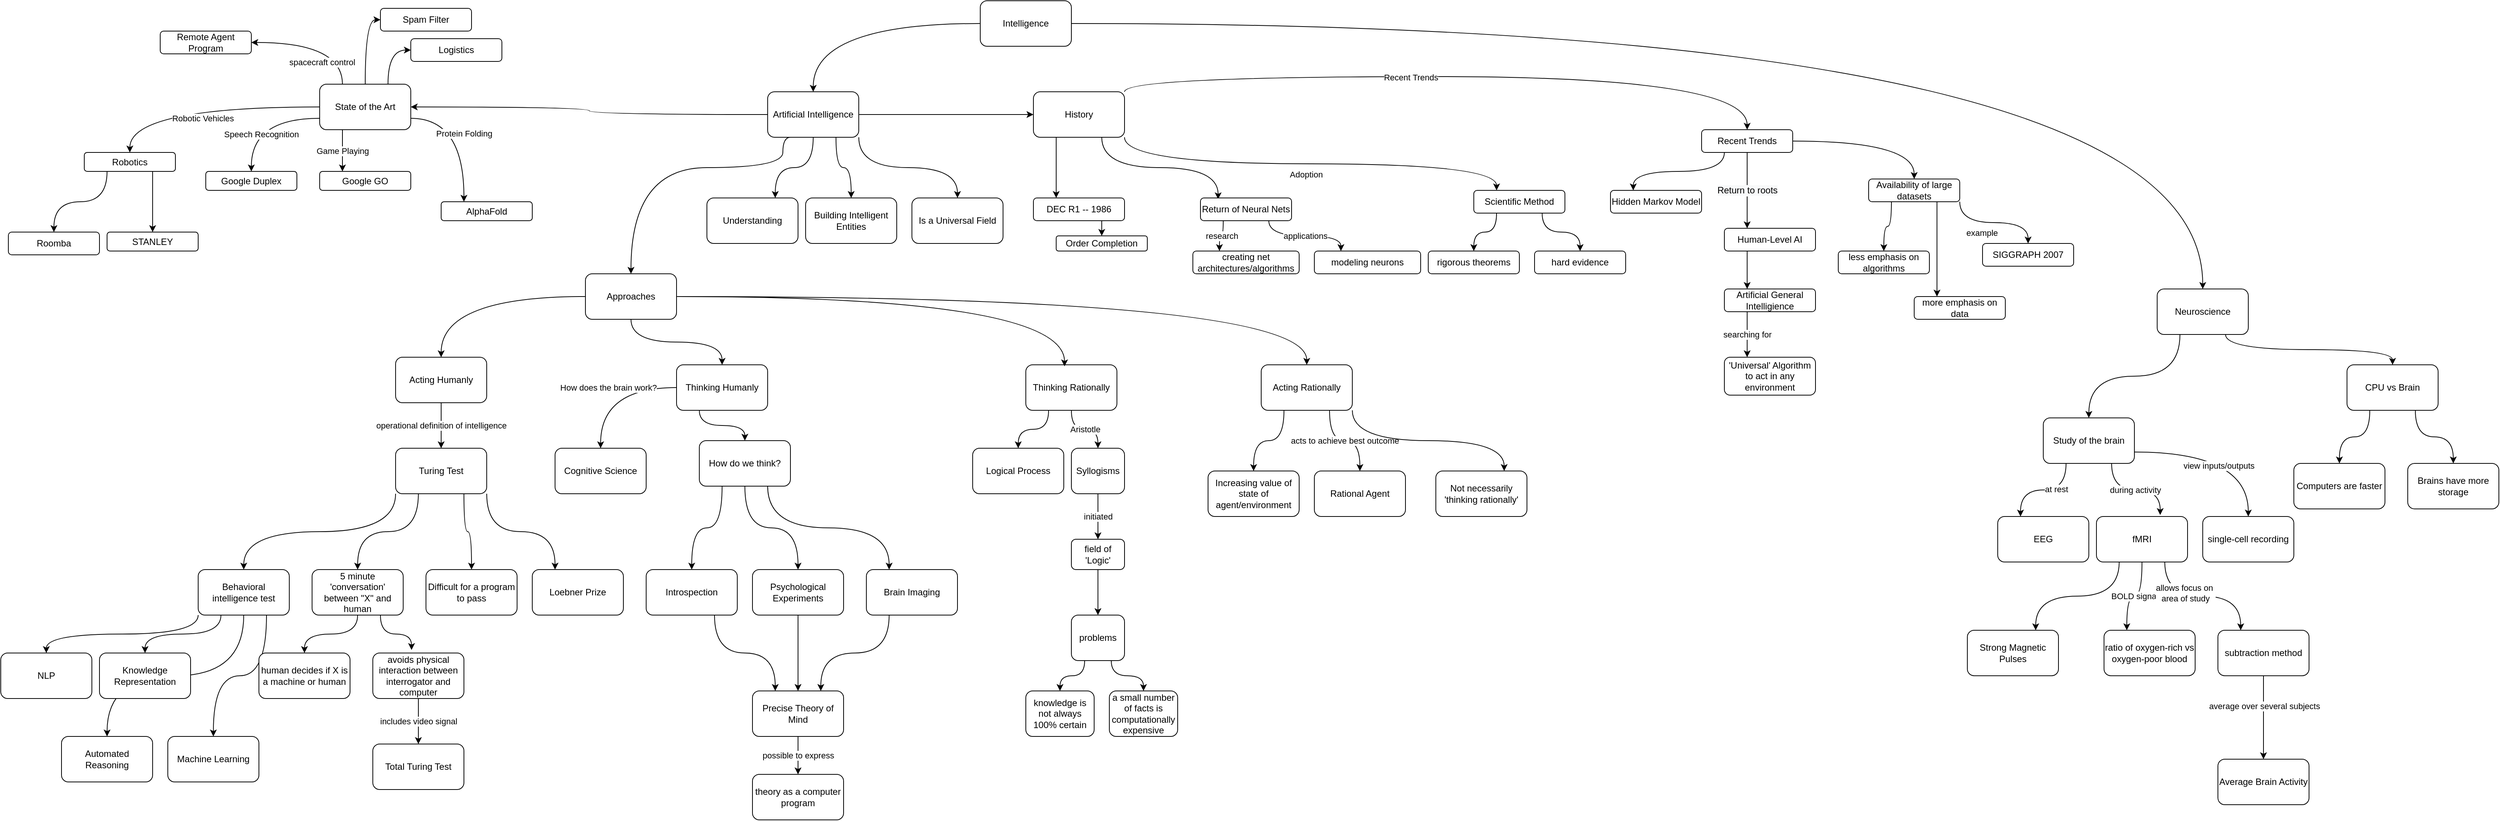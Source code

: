 <mxfile version="14.2.7" type="github"><diagram id="tKuWj6LFUMwr7dEklEo5" name="Page-1"><mxGraphModel dx="1422" dy="762" grid="1" gridSize="10" guides="1" tooltips="1" connect="1" arrows="1" fold="1" page="1" pageScale="1" pageWidth="3400" pageHeight="1400" math="0" shadow="0"><root><mxCell id="0"/><mxCell id="1" parent="0"/><mxCell id="IfxhD3wFMC27ophKaNrH-109" style="edgeStyle=orthogonalEdgeStyle;curved=1;rounded=0;orthogonalLoop=1;jettySize=auto;html=1;entryX=0.5;entryY=0;entryDx=0;entryDy=0;" parent="1" source="IfxhD3wFMC27ophKaNrH-1" target="IfxhD3wFMC27ophKaNrH-3" edge="1"><mxGeometry relative="1" as="geometry"/></mxCell><mxCell id="IfxhD3wFMC27ophKaNrH-1" value="Intelligence" style="rounded=1;whiteSpace=wrap;html=1;" parent="1" vertex="1"><mxGeometry x="1300" y="20" width="120" height="60" as="geometry"/></mxCell><mxCell id="IfxhD3wFMC27ophKaNrH-104" style="edgeStyle=orthogonalEdgeStyle;curved=1;rounded=0;orthogonalLoop=1;jettySize=auto;html=1;entryX=0.5;entryY=0;entryDx=0;entryDy=0;exitX=0.25;exitY=1;exitDx=0;exitDy=0;" parent="1" source="IfxhD3wFMC27ophKaNrH-3" target="IfxhD3wFMC27ophKaNrH-18" edge="1"><mxGeometry relative="1" as="geometry"><Array as="points"><mxPoint x="1040" y="240"/><mxPoint x="840" y="240"/></Array></mxGeometry></mxCell><mxCell id="IfxhD3wFMC27ophKaNrH-105" style="edgeStyle=orthogonalEdgeStyle;curved=1;rounded=0;orthogonalLoop=1;jettySize=auto;html=1;exitX=0.5;exitY=1;exitDx=0;exitDy=0;entryX=0.75;entryY=0;entryDx=0;entryDy=0;" parent="1" source="IfxhD3wFMC27ophKaNrH-3" target="IfxhD3wFMC27ophKaNrH-4" edge="1"><mxGeometry relative="1" as="geometry"><mxPoint x="960" y="280" as="targetPoint"/></mxGeometry></mxCell><mxCell id="IfxhD3wFMC27ophKaNrH-106" style="edgeStyle=orthogonalEdgeStyle;curved=1;rounded=0;orthogonalLoop=1;jettySize=auto;html=1;exitX=0.75;exitY=1;exitDx=0;exitDy=0;" parent="1" source="IfxhD3wFMC27ophKaNrH-3" target="IfxhD3wFMC27ophKaNrH-5" edge="1"><mxGeometry relative="1" as="geometry"/></mxCell><mxCell id="IfxhD3wFMC27ophKaNrH-107" style="edgeStyle=orthogonalEdgeStyle;curved=1;rounded=0;orthogonalLoop=1;jettySize=auto;html=1;exitX=1;exitY=1;exitDx=0;exitDy=0;entryX=0.5;entryY=0;entryDx=0;entryDy=0;" parent="1" source="IfxhD3wFMC27ophKaNrH-3" target="IfxhD3wFMC27ophKaNrH-6" edge="1"><mxGeometry relative="1" as="geometry"/></mxCell><mxCell id="IfxhD3wFMC27ophKaNrH-111" style="edgeStyle=orthogonalEdgeStyle;curved=1;rounded=0;orthogonalLoop=1;jettySize=auto;html=1;exitX=1;exitY=0.5;exitDx=0;exitDy=0;" parent="1" source="IfxhD3wFMC27ophKaNrH-3" target="IfxhD3wFMC27ophKaNrH-110" edge="1"><mxGeometry relative="1" as="geometry"/></mxCell><mxCell id="IfxhD3wFMC27ophKaNrH-162" style="edgeStyle=orthogonalEdgeStyle;curved=1;rounded=0;orthogonalLoop=1;jettySize=auto;html=1;exitX=0;exitY=0.5;exitDx=0;exitDy=0;entryX=1;entryY=0.5;entryDx=0;entryDy=0;" parent="1" source="IfxhD3wFMC27ophKaNrH-3" target="IfxhD3wFMC27ophKaNrH-153" edge="1"><mxGeometry relative="1" as="geometry"/></mxCell><mxCell id="IfxhD3wFMC27ophKaNrH-3" value="Artificial Intelligence" style="rounded=1;whiteSpace=wrap;html=1;" parent="1" vertex="1"><mxGeometry x="1020" y="140" width="120" height="60" as="geometry"/></mxCell><mxCell id="IfxhD3wFMC27ophKaNrH-108" style="edgeStyle=orthogonalEdgeStyle;curved=1;rounded=0;orthogonalLoop=1;jettySize=auto;html=1;exitX=1;exitY=0.5;exitDx=0;exitDy=0;entryX=0.5;entryY=0;entryDx=0;entryDy=0;" parent="1" source="IfxhD3wFMC27ophKaNrH-1" target="IfxhD3wFMC27ophKaNrH-77" edge="1"><mxGeometry relative="1" as="geometry"/></mxCell><mxCell id="IfxhD3wFMC27ophKaNrH-4" value="Understanding" style="rounded=1;whiteSpace=wrap;html=1;" parent="1" vertex="1"><mxGeometry x="940" y="280" width="120" height="60" as="geometry"/></mxCell><mxCell id="IfxhD3wFMC27ophKaNrH-5" value="Building Intelligent Entities" style="rounded=1;whiteSpace=wrap;html=1;" parent="1" vertex="1"><mxGeometry x="1070" y="280" width="120" height="60" as="geometry"/></mxCell><mxCell id="IfxhD3wFMC27ophKaNrH-6" value="Is a Universal Field" style="rounded=1;whiteSpace=wrap;html=1;" parent="1" vertex="1"><mxGeometry x="1210" y="280" width="120" height="60" as="geometry"/></mxCell><mxCell id="IfxhD3wFMC27ophKaNrH-27" style="edgeStyle=orthogonalEdgeStyle;rounded=0;orthogonalLoop=1;jettySize=auto;html=1;entryX=0.5;entryY=0;entryDx=0;entryDy=0;curved=1;exitX=0;exitY=1;exitDx=0;exitDy=0;" parent="1" source="IfxhD3wFMC27ophKaNrH-7" target="IfxhD3wFMC27ophKaNrH-26" edge="1"><mxGeometry relative="1" as="geometry"/></mxCell><mxCell id="IfxhD3wFMC27ophKaNrH-29" style="edgeStyle=orthogonalEdgeStyle;curved=1;rounded=0;orthogonalLoop=1;jettySize=auto;html=1;exitX=0.25;exitY=1;exitDx=0;exitDy=0;entryX=0.5;entryY=0;entryDx=0;entryDy=0;" parent="1" source="IfxhD3wFMC27ophKaNrH-7" target="IfxhD3wFMC27ophKaNrH-28" edge="1"><mxGeometry relative="1" as="geometry"/></mxCell><mxCell id="IfxhD3wFMC27ophKaNrH-33" style="edgeStyle=orthogonalEdgeStyle;curved=1;rounded=0;orthogonalLoop=1;jettySize=auto;html=1;exitX=0.75;exitY=1;exitDx=0;exitDy=0;" parent="1" source="IfxhD3wFMC27ophKaNrH-7" target="IfxhD3wFMC27ophKaNrH-32" edge="1"><mxGeometry relative="1" as="geometry"/></mxCell><mxCell id="IfxhD3wFMC27ophKaNrH-35" style="edgeStyle=orthogonalEdgeStyle;curved=1;rounded=0;orthogonalLoop=1;jettySize=auto;html=1;exitX=1;exitY=1;exitDx=0;exitDy=0;entryX=0.25;entryY=0;entryDx=0;entryDy=0;" parent="1" source="IfxhD3wFMC27ophKaNrH-7" target="IfxhD3wFMC27ophKaNrH-34" edge="1"><mxGeometry relative="1" as="geometry"/></mxCell><mxCell id="IfxhD3wFMC27ophKaNrH-7" value="Turing Test" style="rounded=1;whiteSpace=wrap;html=1;" parent="1" vertex="1"><mxGeometry x="530" y="610" width="120" height="60" as="geometry"/></mxCell><mxCell id="IfxhD3wFMC27ophKaNrH-9" value="operational definition of intelligence" style="edgeStyle=orthogonalEdgeStyle;rounded=0;orthogonalLoop=1;jettySize=auto;html=1;entryX=0.5;entryY=0;entryDx=0;entryDy=0;curved=1;" parent="1" source="IfxhD3wFMC27ophKaNrH-8" target="IfxhD3wFMC27ophKaNrH-7" edge="1"><mxGeometry relative="1" as="geometry"/></mxCell><mxCell id="IfxhD3wFMC27ophKaNrH-8" value="Acting Humanly" style="rounded=1;whiteSpace=wrap;html=1;" parent="1" vertex="1"><mxGeometry x="530" y="490" width="120" height="60" as="geometry"/></mxCell><mxCell id="IfxhD3wFMC27ophKaNrH-12" value="How does the brain work?" style="edgeStyle=orthogonalEdgeStyle;rounded=0;orthogonalLoop=1;jettySize=auto;html=1;curved=1;" parent="1" source="IfxhD3wFMC27ophKaNrH-10" target="IfxhD3wFMC27ophKaNrH-11" edge="1"><mxGeometry relative="1" as="geometry"/></mxCell><mxCell id="IfxhD3wFMC27ophKaNrH-51" style="edgeStyle=orthogonalEdgeStyle;curved=1;rounded=0;orthogonalLoop=1;jettySize=auto;html=1;exitX=0.25;exitY=1;exitDx=0;exitDy=0;" parent="1" source="IfxhD3wFMC27ophKaNrH-10" target="IfxhD3wFMC27ophKaNrH-52" edge="1"><mxGeometry relative="1" as="geometry"/></mxCell><mxCell id="IfxhD3wFMC27ophKaNrH-10" value="Thinking Humanly" style="rounded=1;whiteSpace=wrap;html=1;" parent="1" vertex="1"><mxGeometry x="900" y="500" width="120" height="60" as="geometry"/></mxCell><mxCell id="IfxhD3wFMC27ophKaNrH-11" value="Cognitive Science" style="rounded=1;whiteSpace=wrap;html=1;" parent="1" vertex="1"><mxGeometry x="740" y="610" width="120" height="60" as="geometry"/></mxCell><mxCell id="IfxhD3wFMC27ophKaNrH-17" style="edgeStyle=orthogonalEdgeStyle;rounded=0;orthogonalLoop=1;jettySize=auto;html=1;exitX=0.25;exitY=1;exitDx=0;exitDy=0;entryX=0.5;entryY=0;entryDx=0;entryDy=0;curved=1;" parent="1" source="IfxhD3wFMC27ophKaNrH-15" target="IfxhD3wFMC27ophKaNrH-16" edge="1"><mxGeometry relative="1" as="geometry"/></mxCell><mxCell id="IfxhD3wFMC27ophKaNrH-63" value="Aristotle" style="edgeStyle=orthogonalEdgeStyle;curved=1;rounded=0;orthogonalLoop=1;jettySize=auto;html=1;exitX=0.5;exitY=1;exitDx=0;exitDy=0;entryX=0.5;entryY=0;entryDx=0;entryDy=0;" parent="1" source="IfxhD3wFMC27ophKaNrH-15" target="IfxhD3wFMC27ophKaNrH-62" edge="1"><mxGeometry relative="1" as="geometry"/></mxCell><mxCell id="IfxhD3wFMC27ophKaNrH-15" value="Thinking Rationally" style="rounded=1;whiteSpace=wrap;html=1;" parent="1" vertex="1"><mxGeometry x="1360" y="500" width="120" height="60" as="geometry"/></mxCell><mxCell id="IfxhD3wFMC27ophKaNrH-16" value="Logical Process" style="rounded=1;whiteSpace=wrap;html=1;" parent="1" vertex="1"><mxGeometry x="1290" y="610" width="120" height="60" as="geometry"/></mxCell><mxCell id="IfxhD3wFMC27ophKaNrH-20" style="edgeStyle=orthogonalEdgeStyle;rounded=0;orthogonalLoop=1;jettySize=auto;html=1;entryX=0.5;entryY=0;entryDx=0;entryDy=0;curved=1;" parent="1" source="IfxhD3wFMC27ophKaNrH-18" target="IfxhD3wFMC27ophKaNrH-8" edge="1"><mxGeometry relative="1" as="geometry"/></mxCell><mxCell id="IfxhD3wFMC27ophKaNrH-21" style="edgeStyle=orthogonalEdgeStyle;rounded=0;orthogonalLoop=1;jettySize=auto;html=1;entryX=0.5;entryY=0;entryDx=0;entryDy=0;curved=1;" parent="1" source="IfxhD3wFMC27ophKaNrH-18" target="IfxhD3wFMC27ophKaNrH-10" edge="1"><mxGeometry relative="1" as="geometry"/></mxCell><mxCell id="IfxhD3wFMC27ophKaNrH-22" style="edgeStyle=orthogonalEdgeStyle;rounded=0;orthogonalLoop=1;jettySize=auto;html=1;entryX=0.425;entryY=0.033;entryDx=0;entryDy=0;entryPerimeter=0;curved=1;" parent="1" source="IfxhD3wFMC27ophKaNrH-18" target="IfxhD3wFMC27ophKaNrH-15" edge="1"><mxGeometry relative="1" as="geometry"/></mxCell><mxCell id="IfxhD3wFMC27ophKaNrH-23" style="edgeStyle=orthogonalEdgeStyle;rounded=0;orthogonalLoop=1;jettySize=auto;html=1;entryX=0.5;entryY=0;entryDx=0;entryDy=0;curved=1;" parent="1" source="IfxhD3wFMC27ophKaNrH-18" target="IfxhD3wFMC27ophKaNrH-19" edge="1"><mxGeometry relative="1" as="geometry"/></mxCell><mxCell id="IfxhD3wFMC27ophKaNrH-18" value="Approaches" style="rounded=1;whiteSpace=wrap;html=1;" parent="1" vertex="1"><mxGeometry x="780" y="380" width="120" height="60" as="geometry"/></mxCell><mxCell id="IfxhD3wFMC27ophKaNrH-25" style="edgeStyle=orthogonalEdgeStyle;rounded=0;orthogonalLoop=1;jettySize=auto;html=1;curved=1;exitX=0.25;exitY=1;exitDx=0;exitDy=0;" parent="1" source="IfxhD3wFMC27ophKaNrH-19" target="IfxhD3wFMC27ophKaNrH-24" edge="1"><mxGeometry relative="1" as="geometry"/></mxCell><mxCell id="IfxhD3wFMC27ophKaNrH-74" value="acts to achieve best outcome" style="edgeStyle=orthogonalEdgeStyle;curved=1;rounded=0;orthogonalLoop=1;jettySize=auto;html=1;exitX=0.75;exitY=1;exitDx=0;exitDy=0;entryX=0.5;entryY=0;entryDx=0;entryDy=0;" parent="1" source="IfxhD3wFMC27ophKaNrH-19" target="IfxhD3wFMC27ophKaNrH-73" edge="1"><mxGeometry relative="1" as="geometry"/></mxCell><mxCell id="IfxhD3wFMC27ophKaNrH-76" style="edgeStyle=orthogonalEdgeStyle;curved=1;rounded=0;orthogonalLoop=1;jettySize=auto;html=1;exitX=1;exitY=1;exitDx=0;exitDy=0;entryX=0.75;entryY=0;entryDx=0;entryDy=0;" parent="1" source="IfxhD3wFMC27ophKaNrH-19" target="IfxhD3wFMC27ophKaNrH-75" edge="1"><mxGeometry relative="1" as="geometry"/></mxCell><mxCell id="IfxhD3wFMC27ophKaNrH-19" value="Acting Rationally" style="rounded=1;whiteSpace=wrap;html=1;" parent="1" vertex="1"><mxGeometry x="1670" y="500" width="120" height="60" as="geometry"/></mxCell><mxCell id="IfxhD3wFMC27ophKaNrH-24" value="Increasing value of state of agent/environment" style="rounded=1;whiteSpace=wrap;html=1;" parent="1" vertex="1"><mxGeometry x="1600" y="640" width="120" height="60" as="geometry"/></mxCell><mxCell id="IfxhD3wFMC27ophKaNrH-44" style="edgeStyle=orthogonalEdgeStyle;curved=1;rounded=0;orthogonalLoop=1;jettySize=auto;html=1;exitX=0;exitY=1;exitDx=0;exitDy=0;entryX=0.5;entryY=0;entryDx=0;entryDy=0;" parent="1" source="IfxhD3wFMC27ophKaNrH-26" target="IfxhD3wFMC27ophKaNrH-40" edge="1"><mxGeometry relative="1" as="geometry"/></mxCell><mxCell id="IfxhD3wFMC27ophKaNrH-45" style="edgeStyle=orthogonalEdgeStyle;curved=1;rounded=0;orthogonalLoop=1;jettySize=auto;html=1;exitX=0.25;exitY=1;exitDx=0;exitDy=0;entryX=0.5;entryY=0;entryDx=0;entryDy=0;" parent="1" source="IfxhD3wFMC27ophKaNrH-26" target="IfxhD3wFMC27ophKaNrH-41" edge="1"><mxGeometry relative="1" as="geometry"/></mxCell><mxCell id="IfxhD3wFMC27ophKaNrH-46" style="edgeStyle=orthogonalEdgeStyle;curved=1;rounded=0;orthogonalLoop=1;jettySize=auto;html=1;exitX=0.5;exitY=1;exitDx=0;exitDy=0;" parent="1" source="IfxhD3wFMC27ophKaNrH-26" target="IfxhD3wFMC27ophKaNrH-42" edge="1"><mxGeometry relative="1" as="geometry"/></mxCell><mxCell id="IfxhD3wFMC27ophKaNrH-47" style="edgeStyle=orthogonalEdgeStyle;curved=1;rounded=0;orthogonalLoop=1;jettySize=auto;html=1;exitX=0.75;exitY=1;exitDx=0;exitDy=0;entryX=0.5;entryY=0;entryDx=0;entryDy=0;" parent="1" source="IfxhD3wFMC27ophKaNrH-26" target="IfxhD3wFMC27ophKaNrH-43" edge="1"><mxGeometry relative="1" as="geometry"/></mxCell><mxCell id="IfxhD3wFMC27ophKaNrH-26" value="Behavioral intelligence test" style="rounded=1;whiteSpace=wrap;html=1;" parent="1" vertex="1"><mxGeometry x="270" y="770" width="120" height="60" as="geometry"/></mxCell><mxCell id="IfxhD3wFMC27ophKaNrH-31" style="edgeStyle=orthogonalEdgeStyle;curved=1;rounded=0;orthogonalLoop=1;jettySize=auto;html=1;entryX=0.5;entryY=0;entryDx=0;entryDy=0;" parent="1" source="IfxhD3wFMC27ophKaNrH-28" target="IfxhD3wFMC27ophKaNrH-30" edge="1"><mxGeometry relative="1" as="geometry"/></mxCell><mxCell id="IfxhD3wFMC27ophKaNrH-37" style="edgeStyle=orthogonalEdgeStyle;curved=1;rounded=0;orthogonalLoop=1;jettySize=auto;html=1;exitX=0.75;exitY=1;exitDx=0;exitDy=0;entryX=0.425;entryY=-0.067;entryDx=0;entryDy=0;entryPerimeter=0;" parent="1" source="IfxhD3wFMC27ophKaNrH-28" target="IfxhD3wFMC27ophKaNrH-36" edge="1"><mxGeometry relative="1" as="geometry"/></mxCell><mxCell id="IfxhD3wFMC27ophKaNrH-28" value="5 minute 'conversation' between &quot;X&quot; and human" style="rounded=1;whiteSpace=wrap;html=1;" parent="1" vertex="1"><mxGeometry x="420" y="770" width="120" height="60" as="geometry"/></mxCell><mxCell id="IfxhD3wFMC27ophKaNrH-30" value="human decides if X is a machine or human" style="rounded=1;whiteSpace=wrap;html=1;" parent="1" vertex="1"><mxGeometry x="350" y="880" width="120" height="60" as="geometry"/></mxCell><mxCell id="IfxhD3wFMC27ophKaNrH-32" value="Difficult for a program to pass" style="rounded=1;whiteSpace=wrap;html=1;" parent="1" vertex="1"><mxGeometry x="570" y="770" width="120" height="60" as="geometry"/></mxCell><mxCell id="IfxhD3wFMC27ophKaNrH-34" value="Loebner Prize" style="rounded=1;whiteSpace=wrap;html=1;" parent="1" vertex="1"><mxGeometry x="710" y="770" width="120" height="60" as="geometry"/></mxCell><mxCell id="IfxhD3wFMC27ophKaNrH-39" value="includes video signal" style="edgeStyle=orthogonalEdgeStyle;curved=1;rounded=0;orthogonalLoop=1;jettySize=auto;html=1;" parent="1" source="IfxhD3wFMC27ophKaNrH-36" target="IfxhD3wFMC27ophKaNrH-38" edge="1"><mxGeometry relative="1" as="geometry"/></mxCell><mxCell id="IfxhD3wFMC27ophKaNrH-36" value="avoids physical interaction between interrogator and computer" style="rounded=1;whiteSpace=wrap;html=1;" parent="1" vertex="1"><mxGeometry x="500" y="880" width="120" height="60" as="geometry"/></mxCell><mxCell id="IfxhD3wFMC27ophKaNrH-38" value="Total Turing Test" style="rounded=1;whiteSpace=wrap;html=1;" parent="1" vertex="1"><mxGeometry x="500" y="1000" width="120" height="60" as="geometry"/></mxCell><mxCell id="IfxhD3wFMC27ophKaNrH-40" value="NLP" style="rounded=1;whiteSpace=wrap;html=1;" parent="1" vertex="1"><mxGeometry x="10" y="880" width="120" height="60" as="geometry"/></mxCell><mxCell id="IfxhD3wFMC27ophKaNrH-41" value="Knowledge Representation" style="rounded=1;whiteSpace=wrap;html=1;" parent="1" vertex="1"><mxGeometry x="140" y="880" width="120" height="60" as="geometry"/></mxCell><mxCell id="IfxhD3wFMC27ophKaNrH-42" value="Automated Reasoning" style="rounded=1;whiteSpace=wrap;html=1;" parent="1" vertex="1"><mxGeometry x="90" y="990" width="120" height="60" as="geometry"/></mxCell><mxCell id="IfxhD3wFMC27ophKaNrH-43" value="Machine Learning" style="rounded=1;whiteSpace=wrap;html=1;" parent="1" vertex="1"><mxGeometry x="230" y="990" width="120" height="60" as="geometry"/></mxCell><mxCell id="IfxhD3wFMC27ophKaNrH-57" style="edgeStyle=orthogonalEdgeStyle;curved=1;rounded=0;orthogonalLoop=1;jettySize=auto;html=1;exitX=0.75;exitY=1;exitDx=0;exitDy=0;entryX=0.25;entryY=0;entryDx=0;entryDy=0;" parent="1" source="IfxhD3wFMC27ophKaNrH-48" target="IfxhD3wFMC27ophKaNrH-56" edge="1"><mxGeometry relative="1" as="geometry"/></mxCell><mxCell id="IfxhD3wFMC27ophKaNrH-48" value="Introspection" style="rounded=1;whiteSpace=wrap;html=1;" parent="1" vertex="1"><mxGeometry x="860" y="770" width="120" height="60" as="geometry"/></mxCell><mxCell id="IfxhD3wFMC27ophKaNrH-58" style="edgeStyle=orthogonalEdgeStyle;curved=1;rounded=0;orthogonalLoop=1;jettySize=auto;html=1;entryX=0.5;entryY=0;entryDx=0;entryDy=0;" parent="1" source="IfxhD3wFMC27ophKaNrH-49" target="IfxhD3wFMC27ophKaNrH-56" edge="1"><mxGeometry relative="1" as="geometry"/></mxCell><mxCell id="IfxhD3wFMC27ophKaNrH-49" value="Psychological Experiments" style="rounded=1;whiteSpace=wrap;html=1;" parent="1" vertex="1"><mxGeometry x="1000" y="770" width="120" height="60" as="geometry"/></mxCell><mxCell id="IfxhD3wFMC27ophKaNrH-59" style="edgeStyle=orthogonalEdgeStyle;curved=1;rounded=0;orthogonalLoop=1;jettySize=auto;html=1;exitX=0.25;exitY=1;exitDx=0;exitDy=0;entryX=0.75;entryY=0;entryDx=0;entryDy=0;" parent="1" source="IfxhD3wFMC27ophKaNrH-50" target="IfxhD3wFMC27ophKaNrH-56" edge="1"><mxGeometry relative="1" as="geometry"/></mxCell><mxCell id="IfxhD3wFMC27ophKaNrH-50" value="Brain Imaging" style="rounded=1;whiteSpace=wrap;html=1;" parent="1" vertex="1"><mxGeometry x="1150" y="770" width="120" height="60" as="geometry"/></mxCell><mxCell id="IfxhD3wFMC27ophKaNrH-53" style="edgeStyle=orthogonalEdgeStyle;curved=1;rounded=0;orthogonalLoop=1;jettySize=auto;html=1;exitX=0.25;exitY=1;exitDx=0;exitDy=0;" parent="1" source="IfxhD3wFMC27ophKaNrH-52" target="IfxhD3wFMC27ophKaNrH-48" edge="1"><mxGeometry relative="1" as="geometry"/></mxCell><mxCell id="IfxhD3wFMC27ophKaNrH-54" style="edgeStyle=orthogonalEdgeStyle;curved=1;rounded=0;orthogonalLoop=1;jettySize=auto;html=1;" parent="1" source="IfxhD3wFMC27ophKaNrH-52" target="IfxhD3wFMC27ophKaNrH-49" edge="1"><mxGeometry relative="1" as="geometry"/></mxCell><mxCell id="IfxhD3wFMC27ophKaNrH-55" style="edgeStyle=orthogonalEdgeStyle;curved=1;rounded=0;orthogonalLoop=1;jettySize=auto;html=1;exitX=0.75;exitY=1;exitDx=0;exitDy=0;entryX=0.25;entryY=0;entryDx=0;entryDy=0;" parent="1" source="IfxhD3wFMC27ophKaNrH-52" target="IfxhD3wFMC27ophKaNrH-50" edge="1"><mxGeometry relative="1" as="geometry"/></mxCell><mxCell id="IfxhD3wFMC27ophKaNrH-52" value="How do we think?" style="rounded=1;whiteSpace=wrap;html=1;" parent="1" vertex="1"><mxGeometry x="930" y="600" width="120" height="60" as="geometry"/></mxCell><mxCell id="IfxhD3wFMC27ophKaNrH-61" value="possible to express" style="edgeStyle=orthogonalEdgeStyle;curved=1;rounded=0;orthogonalLoop=1;jettySize=auto;html=1;entryX=0.5;entryY=0;entryDx=0;entryDy=0;" parent="1" source="IfxhD3wFMC27ophKaNrH-56" target="IfxhD3wFMC27ophKaNrH-60" edge="1"><mxGeometry relative="1" as="geometry"/></mxCell><mxCell id="IfxhD3wFMC27ophKaNrH-56" value="Precise Theory of Mind" style="rounded=1;whiteSpace=wrap;html=1;" parent="1" vertex="1"><mxGeometry x="1000" y="930" width="120" height="60" as="geometry"/></mxCell><mxCell id="IfxhD3wFMC27ophKaNrH-60" value="theory as a computer program" style="rounded=1;whiteSpace=wrap;html=1;" parent="1" vertex="1"><mxGeometry x="1000" y="1040" width="120" height="60" as="geometry"/></mxCell><mxCell id="IfxhD3wFMC27ophKaNrH-65" value="initiated" style="edgeStyle=orthogonalEdgeStyle;curved=1;rounded=0;orthogonalLoop=1;jettySize=auto;html=1;exitX=0.5;exitY=1;exitDx=0;exitDy=0;entryX=0.5;entryY=0;entryDx=0;entryDy=0;" parent="1" source="IfxhD3wFMC27ophKaNrH-62" target="IfxhD3wFMC27ophKaNrH-64" edge="1"><mxGeometry relative="1" as="geometry"/></mxCell><mxCell id="IfxhD3wFMC27ophKaNrH-62" value="Syllogisms" style="rounded=1;whiteSpace=wrap;html=1;" parent="1" vertex="1"><mxGeometry x="1420" y="610" width="70" height="60" as="geometry"/></mxCell><mxCell id="IfxhD3wFMC27ophKaNrH-71" style="edgeStyle=orthogonalEdgeStyle;curved=1;rounded=0;orthogonalLoop=1;jettySize=auto;html=1;entryX=0.5;entryY=0;entryDx=0;entryDy=0;" parent="1" source="IfxhD3wFMC27ophKaNrH-64" target="IfxhD3wFMC27ophKaNrH-66" edge="1"><mxGeometry relative="1" as="geometry"/></mxCell><mxCell id="IfxhD3wFMC27ophKaNrH-64" value="field of 'Logic'" style="rounded=1;whiteSpace=wrap;html=1;" parent="1" vertex="1"><mxGeometry x="1420" y="730" width="70" height="40" as="geometry"/></mxCell><mxCell id="IfxhD3wFMC27ophKaNrH-69" style="edgeStyle=orthogonalEdgeStyle;curved=1;rounded=0;orthogonalLoop=1;jettySize=auto;html=1;exitX=0.25;exitY=1;exitDx=0;exitDy=0;entryX=0.5;entryY=0;entryDx=0;entryDy=0;" parent="1" source="IfxhD3wFMC27ophKaNrH-66" target="IfxhD3wFMC27ophKaNrH-67" edge="1"><mxGeometry relative="1" as="geometry"/></mxCell><mxCell id="IfxhD3wFMC27ophKaNrH-70" style="edgeStyle=orthogonalEdgeStyle;curved=1;rounded=0;orthogonalLoop=1;jettySize=auto;html=1;exitX=0.75;exitY=1;exitDx=0;exitDy=0;entryX=0.5;entryY=0;entryDx=0;entryDy=0;" parent="1" source="IfxhD3wFMC27ophKaNrH-66" target="IfxhD3wFMC27ophKaNrH-68" edge="1"><mxGeometry relative="1" as="geometry"/></mxCell><mxCell id="IfxhD3wFMC27ophKaNrH-66" value="problems" style="rounded=1;whiteSpace=wrap;html=1;" parent="1" vertex="1"><mxGeometry x="1420" y="830" width="70" height="60" as="geometry"/></mxCell><mxCell id="IfxhD3wFMC27ophKaNrH-67" value="knowledge is not always 100% certain" style="rounded=1;whiteSpace=wrap;html=1;" parent="1" vertex="1"><mxGeometry x="1360" y="930" width="90" height="60" as="geometry"/></mxCell><mxCell id="IfxhD3wFMC27ophKaNrH-68" value="a small number of facts is computationally expensive" style="rounded=1;whiteSpace=wrap;html=1;" parent="1" vertex="1"><mxGeometry x="1470" y="930" width="90" height="60" as="geometry"/></mxCell><mxCell id="IfxhD3wFMC27ophKaNrH-73" value="Rational Agent" style="rounded=1;whiteSpace=wrap;html=1;" parent="1" vertex="1"><mxGeometry x="1740" y="640" width="120" height="60" as="geometry"/></mxCell><mxCell id="IfxhD3wFMC27ophKaNrH-75" value="Not necessarily 'thinking rationally'" style="rounded=1;whiteSpace=wrap;html=1;" parent="1" vertex="1"><mxGeometry x="1900" y="640" width="120" height="60" as="geometry"/></mxCell><mxCell id="IfxhD3wFMC27ophKaNrH-79" style="edgeStyle=orthogonalEdgeStyle;curved=1;rounded=0;orthogonalLoop=1;jettySize=auto;html=1;exitX=0.25;exitY=1;exitDx=0;exitDy=0;" parent="1" source="IfxhD3wFMC27ophKaNrH-77" target="IfxhD3wFMC27ophKaNrH-78" edge="1"><mxGeometry relative="1" as="geometry"/></mxCell><mxCell id="IfxhD3wFMC27ophKaNrH-99" style="edgeStyle=orthogonalEdgeStyle;curved=1;rounded=0;orthogonalLoop=1;jettySize=auto;html=1;exitX=0.75;exitY=1;exitDx=0;exitDy=0;entryX=0.5;entryY=0;entryDx=0;entryDy=0;" parent="1" source="IfxhD3wFMC27ophKaNrH-77" target="IfxhD3wFMC27ophKaNrH-101" edge="1"><mxGeometry relative="1" as="geometry"/></mxCell><mxCell id="IfxhD3wFMC27ophKaNrH-77" value="Neuroscience" style="rounded=1;whiteSpace=wrap;html=1;" parent="1" vertex="1"><mxGeometry x="2850" y="400" width="120" height="60" as="geometry"/></mxCell><mxCell id="IfxhD3wFMC27ophKaNrH-82" style="edgeStyle=orthogonalEdgeStyle;curved=1;rounded=0;orthogonalLoop=1;jettySize=auto;html=1;exitX=0.25;exitY=1;exitDx=0;exitDy=0;entryX=0.25;entryY=0;entryDx=0;entryDy=0;" parent="1" source="IfxhD3wFMC27ophKaNrH-78" target="IfxhD3wFMC27ophKaNrH-80" edge="1"><mxGeometry relative="1" as="geometry"/></mxCell><mxCell id="IfxhD3wFMC27ophKaNrH-84" value="at rest" style="edgeLabel;html=1;align=center;verticalAlign=middle;resizable=0;points=[];" parent="IfxhD3wFMC27ophKaNrH-82" vertex="1" connectable="0"><mxGeometry x="-0.262" y="-1" relative="1" as="geometry"><mxPoint as="offset"/></mxGeometry></mxCell><mxCell id="IfxhD3wFMC27ophKaNrH-83" value="during activity" style="edgeStyle=orthogonalEdgeStyle;curved=1;rounded=0;orthogonalLoop=1;jettySize=auto;html=1;exitX=0.75;exitY=1;exitDx=0;exitDy=0;entryX=0.7;entryY=-0.033;entryDx=0;entryDy=0;entryPerimeter=0;" parent="1" source="IfxhD3wFMC27ophKaNrH-78" target="IfxhD3wFMC27ophKaNrH-81" edge="1"><mxGeometry relative="1" as="geometry"/></mxCell><mxCell id="IfxhD3wFMC27ophKaNrH-86" style="edgeStyle=orthogonalEdgeStyle;curved=1;rounded=0;orthogonalLoop=1;jettySize=auto;html=1;exitX=1;exitY=0.75;exitDx=0;exitDy=0;entryX=0.5;entryY=0;entryDx=0;entryDy=0;" parent="1" source="IfxhD3wFMC27ophKaNrH-78" target="IfxhD3wFMC27ophKaNrH-85" edge="1"><mxGeometry relative="1" as="geometry"/></mxCell><mxCell id="IfxhD3wFMC27ophKaNrH-87" value="view inputs/outputs" style="edgeLabel;html=1;align=center;verticalAlign=middle;resizable=0;points=[];" parent="IfxhD3wFMC27ophKaNrH-86" vertex="1" connectable="0"><mxGeometry x="-0.055" y="-18" relative="1" as="geometry"><mxPoint as="offset"/></mxGeometry></mxCell><mxCell id="IfxhD3wFMC27ophKaNrH-78" value="Study of the brain" style="rounded=1;whiteSpace=wrap;html=1;" parent="1" vertex="1"><mxGeometry x="2700" y="570" width="120" height="60" as="geometry"/></mxCell><mxCell id="IfxhD3wFMC27ophKaNrH-80" value="EEG" style="rounded=1;whiteSpace=wrap;html=1;" parent="1" vertex="1"><mxGeometry x="2640" y="700" width="120" height="60" as="geometry"/></mxCell><mxCell id="IfxhD3wFMC27ophKaNrH-90" style="edgeStyle=orthogonalEdgeStyle;curved=1;rounded=0;orthogonalLoop=1;jettySize=auto;html=1;exitX=0.25;exitY=1;exitDx=0;exitDy=0;entryX=0.75;entryY=0;entryDx=0;entryDy=0;" parent="1" source="IfxhD3wFMC27ophKaNrH-81" target="IfxhD3wFMC27ophKaNrH-88" edge="1"><mxGeometry relative="1" as="geometry"/></mxCell><mxCell id="IfxhD3wFMC27ophKaNrH-91" value="BOLD signal" style="edgeStyle=orthogonalEdgeStyle;curved=1;rounded=0;orthogonalLoop=1;jettySize=auto;html=1;exitX=0.5;exitY=1;exitDx=0;exitDy=0;entryX=0.25;entryY=0;entryDx=0;entryDy=0;" parent="1" source="IfxhD3wFMC27ophKaNrH-81" target="IfxhD3wFMC27ophKaNrH-89" edge="1"><mxGeometry relative="1" as="geometry"/></mxCell><mxCell id="IfxhD3wFMC27ophKaNrH-93" style="edgeStyle=orthogonalEdgeStyle;curved=1;rounded=0;orthogonalLoop=1;jettySize=auto;html=1;exitX=0.75;exitY=1;exitDx=0;exitDy=0;entryX=0.25;entryY=0;entryDx=0;entryDy=0;" parent="1" source="IfxhD3wFMC27ophKaNrH-81" target="IfxhD3wFMC27ophKaNrH-92" edge="1"><mxGeometry relative="1" as="geometry"/></mxCell><mxCell id="IfxhD3wFMC27ophKaNrH-94" value="allows focus on&amp;nbsp;&lt;br&gt;area of study" style="edgeLabel;html=1;align=center;verticalAlign=middle;resizable=0;points=[];" parent="IfxhD3wFMC27ophKaNrH-93" vertex="1" connectable="0"><mxGeometry x="-0.242" y="4" relative="1" as="geometry"><mxPoint as="offset"/></mxGeometry></mxCell><mxCell id="IfxhD3wFMC27ophKaNrH-81" value="fMRI" style="rounded=1;whiteSpace=wrap;html=1;" parent="1" vertex="1"><mxGeometry x="2770" y="700" width="120" height="60" as="geometry"/></mxCell><mxCell id="IfxhD3wFMC27ophKaNrH-85" value="single-cell recording" style="rounded=1;whiteSpace=wrap;html=1;" parent="1" vertex="1"><mxGeometry x="2910" y="700" width="120" height="60" as="geometry"/></mxCell><mxCell id="IfxhD3wFMC27ophKaNrH-88" value="Strong Magnetic Pulses" style="rounded=1;whiteSpace=wrap;html=1;" parent="1" vertex="1"><mxGeometry x="2600" y="850" width="120" height="60" as="geometry"/></mxCell><mxCell id="IfxhD3wFMC27ophKaNrH-89" value="ratio of oxygen-rich vs oxygen-poor blood" style="rounded=1;whiteSpace=wrap;html=1;" parent="1" vertex="1"><mxGeometry x="2780" y="850" width="120" height="60" as="geometry"/></mxCell><mxCell id="IfxhD3wFMC27ophKaNrH-96" style="edgeStyle=orthogonalEdgeStyle;curved=1;rounded=0;orthogonalLoop=1;jettySize=auto;html=1;exitX=0.5;exitY=1;exitDx=0;exitDy=0;entryX=0.5;entryY=0;entryDx=0;entryDy=0;" parent="1" source="IfxhD3wFMC27ophKaNrH-92" target="IfxhD3wFMC27ophKaNrH-95" edge="1"><mxGeometry relative="1" as="geometry"/></mxCell><mxCell id="IfxhD3wFMC27ophKaNrH-97" value="average over several subjects" style="edgeLabel;html=1;align=center;verticalAlign=middle;resizable=0;points=[];" parent="IfxhD3wFMC27ophKaNrH-96" vertex="1" connectable="0"><mxGeometry x="-0.273" y="1" relative="1" as="geometry"><mxPoint as="offset"/></mxGeometry></mxCell><mxCell id="IfxhD3wFMC27ophKaNrH-92" value="subtraction method" style="rounded=1;whiteSpace=wrap;html=1;" parent="1" vertex="1"><mxGeometry x="2930" y="850" width="120" height="60" as="geometry"/></mxCell><mxCell id="IfxhD3wFMC27ophKaNrH-95" value="Average Brain Activity" style="rounded=1;whiteSpace=wrap;html=1;" parent="1" vertex="1"><mxGeometry x="2930" y="1020" width="120" height="60" as="geometry"/></mxCell><mxCell id="IfxhD3wFMC27ophKaNrH-98" value="Computers are faster" style="rounded=1;whiteSpace=wrap;html=1;" parent="1" vertex="1"><mxGeometry x="3030" y="630" width="120" height="60" as="geometry"/></mxCell><mxCell id="IfxhD3wFMC27ophKaNrH-100" value="Brains have more storage" style="rounded=1;whiteSpace=wrap;html=1;" parent="1" vertex="1"><mxGeometry x="3180" y="630" width="120" height="60" as="geometry"/></mxCell><mxCell id="IfxhD3wFMC27ophKaNrH-102" style="edgeStyle=orthogonalEdgeStyle;curved=1;rounded=0;orthogonalLoop=1;jettySize=auto;html=1;exitX=0.25;exitY=1;exitDx=0;exitDy=0;entryX=0.5;entryY=0;entryDx=0;entryDy=0;" parent="1" source="IfxhD3wFMC27ophKaNrH-101" target="IfxhD3wFMC27ophKaNrH-98" edge="1"><mxGeometry relative="1" as="geometry"/></mxCell><mxCell id="IfxhD3wFMC27ophKaNrH-103" style="edgeStyle=orthogonalEdgeStyle;curved=1;rounded=0;orthogonalLoop=1;jettySize=auto;html=1;exitX=0.75;exitY=1;exitDx=0;exitDy=0;entryX=0.5;entryY=0;entryDx=0;entryDy=0;" parent="1" source="IfxhD3wFMC27ophKaNrH-101" target="IfxhD3wFMC27ophKaNrH-100" edge="1"><mxGeometry relative="1" as="geometry"/></mxCell><mxCell id="IfxhD3wFMC27ophKaNrH-101" value="CPU vs Brain" style="rounded=1;whiteSpace=wrap;html=1;" parent="1" vertex="1"><mxGeometry x="3100" y="500" width="120" height="60" as="geometry"/></mxCell><mxCell id="IfxhD3wFMC27ophKaNrH-119" style="edgeStyle=orthogonalEdgeStyle;curved=1;rounded=0;orthogonalLoop=1;jettySize=auto;html=1;exitX=0.25;exitY=1;exitDx=0;exitDy=0;entryX=0.25;entryY=0;entryDx=0;entryDy=0;" parent="1" source="IfxhD3wFMC27ophKaNrH-110" target="IfxhD3wFMC27ophKaNrH-114" edge="1"><mxGeometry relative="1" as="geometry"/></mxCell><mxCell id="IfxhD3wFMC27ophKaNrH-121" style="edgeStyle=orthogonalEdgeStyle;curved=1;rounded=0;orthogonalLoop=1;jettySize=auto;html=1;exitX=0.75;exitY=1;exitDx=0;exitDy=0;entryX=0.194;entryY=0.056;entryDx=0;entryDy=0;entryPerimeter=0;" parent="1" source="IfxhD3wFMC27ophKaNrH-110" target="IfxhD3wFMC27ophKaNrH-120" edge="1"><mxGeometry relative="1" as="geometry"/></mxCell><mxCell id="IfxhD3wFMC27ophKaNrH-127" style="edgeStyle=orthogonalEdgeStyle;curved=1;rounded=0;orthogonalLoop=1;jettySize=auto;html=1;exitX=1;exitY=1;exitDx=0;exitDy=0;entryX=0.25;entryY=0;entryDx=0;entryDy=0;" parent="1" source="IfxhD3wFMC27ophKaNrH-110" target="IfxhD3wFMC27ophKaNrH-126" edge="1"><mxGeometry relative="1" as="geometry"/></mxCell><mxCell id="IfxhD3wFMC27ophKaNrH-128" value="Adoption" style="edgeLabel;html=1;align=center;verticalAlign=middle;resizable=0;points=[];" parent="IfxhD3wFMC27ophKaNrH-127" vertex="1" connectable="0"><mxGeometry x="-0.021" y="-14" relative="1" as="geometry"><mxPoint as="offset"/></mxGeometry></mxCell><mxCell id="IfxhD3wFMC27ophKaNrH-134" style="edgeStyle=orthogonalEdgeStyle;curved=1;rounded=0;orthogonalLoop=1;jettySize=auto;html=1;exitX=1;exitY=0;exitDx=0;exitDy=0;entryX=0.5;entryY=0;entryDx=0;entryDy=0;" parent="1" source="IfxhD3wFMC27ophKaNrH-110" target="IfxhD3wFMC27ophKaNrH-133" edge="1"><mxGeometry relative="1" as="geometry"/></mxCell><mxCell id="IfxhD3wFMC27ophKaNrH-135" value="Recent Trends" style="edgeLabel;html=1;align=center;verticalAlign=middle;resizable=0;points=[];" parent="IfxhD3wFMC27ophKaNrH-134" vertex="1" connectable="0"><mxGeometry x="-0.128" y="-1" relative="1" as="geometry"><mxPoint as="offset"/></mxGeometry></mxCell><mxCell id="IfxhD3wFMC27ophKaNrH-110" value="History" style="rounded=1;whiteSpace=wrap;html=1;" parent="1" vertex="1"><mxGeometry x="1370" y="140" width="120" height="60" as="geometry"/></mxCell><mxCell id="IfxhD3wFMC27ophKaNrH-118" style="edgeStyle=orthogonalEdgeStyle;curved=1;rounded=0;orthogonalLoop=1;jettySize=auto;html=1;exitX=0.75;exitY=1;exitDx=0;exitDy=0;entryX=0.5;entryY=0;entryDx=0;entryDy=0;" parent="1" source="IfxhD3wFMC27ophKaNrH-114" target="IfxhD3wFMC27ophKaNrH-117" edge="1"><mxGeometry relative="1" as="geometry"/></mxCell><mxCell id="IfxhD3wFMC27ophKaNrH-114" value="DEC R1 -- 1986" style="rounded=1;whiteSpace=wrap;html=1;" parent="1" vertex="1"><mxGeometry x="1370" y="280" width="120" height="30" as="geometry"/></mxCell><mxCell id="IfxhD3wFMC27ophKaNrH-117" value="Order Completion" style="rounded=1;whiteSpace=wrap;html=1;" parent="1" vertex="1"><mxGeometry x="1400" y="330" width="120" height="20" as="geometry"/></mxCell><mxCell id="IfxhD3wFMC27ophKaNrH-124" value="research" style="edgeStyle=orthogonalEdgeStyle;curved=1;rounded=0;orthogonalLoop=1;jettySize=auto;html=1;exitX=0.25;exitY=1;exitDx=0;exitDy=0;entryX=0.25;entryY=0;entryDx=0;entryDy=0;" parent="1" source="IfxhD3wFMC27ophKaNrH-120" target="IfxhD3wFMC27ophKaNrH-122" edge="1"><mxGeometry relative="1" as="geometry"/></mxCell><mxCell id="IfxhD3wFMC27ophKaNrH-125" value="applications" style="edgeStyle=orthogonalEdgeStyle;curved=1;rounded=0;orthogonalLoop=1;jettySize=auto;html=1;exitX=0.75;exitY=1;exitDx=0;exitDy=0;entryX=0.25;entryY=0;entryDx=0;entryDy=0;" parent="1" source="IfxhD3wFMC27ophKaNrH-120" target="IfxhD3wFMC27ophKaNrH-123" edge="1"><mxGeometry relative="1" as="geometry"/></mxCell><mxCell id="IfxhD3wFMC27ophKaNrH-120" value="Return of Neural Nets" style="rounded=1;whiteSpace=wrap;html=1;" parent="1" vertex="1"><mxGeometry x="1590" y="280" width="120" height="30" as="geometry"/></mxCell><mxCell id="IfxhD3wFMC27ophKaNrH-122" value="creating net architectures/algorithms" style="rounded=1;whiteSpace=wrap;html=1;" parent="1" vertex="1"><mxGeometry x="1580" y="350" width="140" height="30" as="geometry"/></mxCell><mxCell id="IfxhD3wFMC27ophKaNrH-123" value="modeling neurons" style="rounded=1;whiteSpace=wrap;html=1;" parent="1" vertex="1"><mxGeometry x="1740" y="350" width="140" height="30" as="geometry"/></mxCell><mxCell id="IfxhD3wFMC27ophKaNrH-131" style="edgeStyle=orthogonalEdgeStyle;curved=1;rounded=0;orthogonalLoop=1;jettySize=auto;html=1;exitX=0.25;exitY=1;exitDx=0;exitDy=0;entryX=0.5;entryY=0;entryDx=0;entryDy=0;" parent="1" source="IfxhD3wFMC27ophKaNrH-126" target="IfxhD3wFMC27ophKaNrH-129" edge="1"><mxGeometry relative="1" as="geometry"/></mxCell><mxCell id="IfxhD3wFMC27ophKaNrH-132" style="edgeStyle=orthogonalEdgeStyle;curved=1;rounded=0;orthogonalLoop=1;jettySize=auto;html=1;exitX=0.75;exitY=1;exitDx=0;exitDy=0;entryX=0.5;entryY=0;entryDx=0;entryDy=0;" parent="1" source="IfxhD3wFMC27ophKaNrH-126" target="IfxhD3wFMC27ophKaNrH-130" edge="1"><mxGeometry relative="1" as="geometry"/></mxCell><mxCell id="IfxhD3wFMC27ophKaNrH-126" value="Scientific Method" style="rounded=1;whiteSpace=wrap;html=1;" parent="1" vertex="1"><mxGeometry x="1950" y="270" width="120" height="30" as="geometry"/></mxCell><mxCell id="IfxhD3wFMC27ophKaNrH-129" value="rigorous theorems" style="rounded=1;whiteSpace=wrap;html=1;" parent="1" vertex="1"><mxGeometry x="1890" y="350" width="120" height="30" as="geometry"/></mxCell><mxCell id="IfxhD3wFMC27ophKaNrH-130" value="hard evidence" style="rounded=1;whiteSpace=wrap;html=1;" parent="1" vertex="1"><mxGeometry x="2030" y="350" width="120" height="30" as="geometry"/></mxCell><mxCell id="IfxhD3wFMC27ophKaNrH-137" style="edgeStyle=orthogonalEdgeStyle;curved=1;rounded=0;orthogonalLoop=1;jettySize=auto;html=1;exitX=0.25;exitY=1;exitDx=0;exitDy=0;entryX=0.25;entryY=0;entryDx=0;entryDy=0;" parent="1" source="IfxhD3wFMC27ophKaNrH-133" target="IfxhD3wFMC27ophKaNrH-136" edge="1"><mxGeometry relative="1" as="geometry"/></mxCell><mxCell id="IfxhD3wFMC27ophKaNrH-139" value="&lt;span style=&quot;color: rgb(0 , 0 , 0) ; font-family: &amp;#34;helvetica&amp;#34; ; font-size: 12px ; font-style: normal ; font-weight: 400 ; letter-spacing: normal ; text-align: center ; text-indent: 0px ; text-transform: none ; word-spacing: 0px ; background-color: rgb(248 , 249 , 250) ; display: inline ; float: none&quot;&gt;Return to roots&lt;/span&gt;" style="edgeStyle=orthogonalEdgeStyle;curved=1;rounded=0;orthogonalLoop=1;jettySize=auto;html=1;entryX=0.25;entryY=0;entryDx=0;entryDy=0;" parent="1" source="IfxhD3wFMC27ophKaNrH-133" target="IfxhD3wFMC27ophKaNrH-138" edge="1"><mxGeometry relative="1" as="geometry"/></mxCell><mxCell id="IfxhD3wFMC27ophKaNrH-147" style="edgeStyle=orthogonalEdgeStyle;curved=1;rounded=0;orthogonalLoop=1;jettySize=auto;html=1;exitX=1;exitY=0.5;exitDx=0;exitDy=0;entryX=0.5;entryY=0;entryDx=0;entryDy=0;" parent="1" source="IfxhD3wFMC27ophKaNrH-133" target="IfxhD3wFMC27ophKaNrH-146" edge="1"><mxGeometry relative="1" as="geometry"/></mxCell><mxCell id="IfxhD3wFMC27ophKaNrH-133" value="Recent Trends" style="rounded=1;whiteSpace=wrap;html=1;" parent="1" vertex="1"><mxGeometry x="2250" y="190" width="120" height="30" as="geometry"/></mxCell><mxCell id="IfxhD3wFMC27ophKaNrH-136" value="Hidden Markov Model" style="rounded=1;whiteSpace=wrap;html=1;" parent="1" vertex="1"><mxGeometry x="2130" y="270" width="120" height="30" as="geometry"/></mxCell><mxCell id="IfxhD3wFMC27ophKaNrH-141" style="edgeStyle=orthogonalEdgeStyle;curved=1;rounded=0;orthogonalLoop=1;jettySize=auto;html=1;exitX=0.25;exitY=1;exitDx=0;exitDy=0;entryX=0.25;entryY=0;entryDx=0;entryDy=0;" parent="1" source="IfxhD3wFMC27ophKaNrH-138" target="IfxhD3wFMC27ophKaNrH-140" edge="1"><mxGeometry relative="1" as="geometry"/></mxCell><mxCell id="IfxhD3wFMC27ophKaNrH-138" value="Human-Level AI" style="rounded=1;whiteSpace=wrap;html=1;" parent="1" vertex="1"><mxGeometry x="2280" y="320" width="120" height="30" as="geometry"/></mxCell><mxCell id="IfxhD3wFMC27ophKaNrH-143" value="searching for" style="edgeStyle=orthogonalEdgeStyle;curved=1;rounded=0;orthogonalLoop=1;jettySize=auto;html=1;exitX=0.25;exitY=1;exitDx=0;exitDy=0;entryX=0.25;entryY=0;entryDx=0;entryDy=0;" parent="1" source="IfxhD3wFMC27ophKaNrH-140" target="IfxhD3wFMC27ophKaNrH-142" edge="1"><mxGeometry relative="1" as="geometry"/></mxCell><mxCell id="IfxhD3wFMC27ophKaNrH-140" value="Artificial General&lt;br&gt;Intelligience" style="rounded=1;whiteSpace=wrap;html=1;" parent="1" vertex="1"><mxGeometry x="2280" y="400" width="120" height="30" as="geometry"/></mxCell><mxCell id="IfxhD3wFMC27ophKaNrH-142" value="'Universal' Algorithm&lt;br&gt;to act in any environment" style="rounded=1;whiteSpace=wrap;html=1;" parent="1" vertex="1"><mxGeometry x="2280" y="490" width="120" height="50" as="geometry"/></mxCell><mxCell id="IfxhD3wFMC27ophKaNrH-144" value="less emphasis on algorithms" style="rounded=1;whiteSpace=wrap;html=1;" parent="1" vertex="1"><mxGeometry x="2430" y="350" width="120" height="30" as="geometry"/></mxCell><mxCell id="IfxhD3wFMC27ophKaNrH-145" value="more emphasis on data" style="rounded=1;whiteSpace=wrap;html=1;" parent="1" vertex="1"><mxGeometry x="2530" y="410" width="120" height="30" as="geometry"/></mxCell><mxCell id="IfxhD3wFMC27ophKaNrH-148" style="edgeStyle=orthogonalEdgeStyle;curved=1;rounded=0;orthogonalLoop=1;jettySize=auto;html=1;exitX=0.25;exitY=1;exitDx=0;exitDy=0;entryX=0.5;entryY=0;entryDx=0;entryDy=0;" parent="1" source="IfxhD3wFMC27ophKaNrH-146" target="IfxhD3wFMC27ophKaNrH-144" edge="1"><mxGeometry relative="1" as="geometry"/></mxCell><mxCell id="IfxhD3wFMC27ophKaNrH-149" style="edgeStyle=orthogonalEdgeStyle;curved=1;rounded=0;orthogonalLoop=1;jettySize=auto;html=1;exitX=0.75;exitY=1;exitDx=0;exitDy=0;entryX=0.25;entryY=0;entryDx=0;entryDy=0;" parent="1" source="IfxhD3wFMC27ophKaNrH-146" target="IfxhD3wFMC27ophKaNrH-145" edge="1"><mxGeometry relative="1" as="geometry"/></mxCell><mxCell id="IfxhD3wFMC27ophKaNrH-151" style="edgeStyle=orthogonalEdgeStyle;curved=1;rounded=0;orthogonalLoop=1;jettySize=auto;html=1;entryX=0.5;entryY=0;entryDx=0;entryDy=0;exitX=1;exitY=1;exitDx=0;exitDy=0;" parent="1" source="IfxhD3wFMC27ophKaNrH-146" target="IfxhD3wFMC27ophKaNrH-150" edge="1"><mxGeometry relative="1" as="geometry"/></mxCell><mxCell id="IfxhD3wFMC27ophKaNrH-152" value="example" style="edgeLabel;html=1;align=center;verticalAlign=middle;resizable=0;points=[];" parent="IfxhD3wFMC27ophKaNrH-151" vertex="1" connectable="0"><mxGeometry x="-0.222" y="-13" relative="1" as="geometry"><mxPoint as="offset"/></mxGeometry></mxCell><mxCell id="IfxhD3wFMC27ophKaNrH-146" value="Availability of large datasets" style="rounded=1;whiteSpace=wrap;html=1;" parent="1" vertex="1"><mxGeometry x="2470" y="255" width="120" height="30" as="geometry"/></mxCell><mxCell id="IfxhD3wFMC27ophKaNrH-150" value="SIGGRAPH 2007" style="rounded=1;whiteSpace=wrap;html=1;" parent="1" vertex="1"><mxGeometry x="2620" y="340" width="120" height="30" as="geometry"/></mxCell><mxCell id="IfxhD3wFMC27ophKaNrH-158" style="edgeStyle=orthogonalEdgeStyle;curved=1;rounded=0;orthogonalLoop=1;jettySize=auto;html=1;entryX=0.5;entryY=0;entryDx=0;entryDy=0;" parent="1" source="IfxhD3wFMC27ophKaNrH-153" target="IfxhD3wFMC27ophKaNrH-173" edge="1"><mxGeometry relative="1" as="geometry"/></mxCell><mxCell id="IfxhD3wFMC27ophKaNrH-163" value="Robotic Vehicles" style="edgeLabel;html=1;align=center;verticalAlign=middle;resizable=0;points=[];" parent="IfxhD3wFMC27ophKaNrH-158" vertex="1" connectable="0"><mxGeometry x="0.003" y="15" relative="1" as="geometry"><mxPoint x="1" as="offset"/></mxGeometry></mxCell><mxCell id="IfxhD3wFMC27ophKaNrH-159" style="edgeStyle=orthogonalEdgeStyle;curved=1;rounded=0;orthogonalLoop=1;jettySize=auto;html=1;exitX=0;exitY=0.75;exitDx=0;exitDy=0;entryX=0.5;entryY=0;entryDx=0;entryDy=0;" parent="1" source="IfxhD3wFMC27ophKaNrH-153" target="IfxhD3wFMC27ophKaNrH-155" edge="1"><mxGeometry relative="1" as="geometry"/></mxCell><mxCell id="IfxhD3wFMC27ophKaNrH-164" value="Speech Recognition" style="edgeLabel;html=1;align=center;verticalAlign=middle;resizable=0;points=[];" parent="IfxhD3wFMC27ophKaNrH-159" vertex="1" connectable="0"><mxGeometry x="0.384" y="13" relative="1" as="geometry"><mxPoint as="offset"/></mxGeometry></mxCell><mxCell id="IfxhD3wFMC27ophKaNrH-160" value="Game Playing" style="edgeStyle=orthogonalEdgeStyle;curved=1;rounded=0;orthogonalLoop=1;jettySize=auto;html=1;exitX=0.25;exitY=1;exitDx=0;exitDy=0;entryX=0.25;entryY=0;entryDx=0;entryDy=0;" parent="1" source="IfxhD3wFMC27ophKaNrH-153" target="IfxhD3wFMC27ophKaNrH-156" edge="1"><mxGeometry relative="1" as="geometry"/></mxCell><mxCell id="IfxhD3wFMC27ophKaNrH-161" value="Protein Folding" style="edgeStyle=orthogonalEdgeStyle;curved=1;rounded=0;orthogonalLoop=1;jettySize=auto;html=1;exitX=1;exitY=0.75;exitDx=0;exitDy=0;entryX=0.25;entryY=0;entryDx=0;entryDy=0;" parent="1" source="IfxhD3wFMC27ophKaNrH-153" target="IfxhD3wFMC27ophKaNrH-157" edge="1"><mxGeometry relative="1" as="geometry"/></mxCell><mxCell id="IfxhD3wFMC27ophKaNrH-166" style="edgeStyle=orthogonalEdgeStyle;curved=1;rounded=0;orthogonalLoop=1;jettySize=auto;html=1;exitX=0.25;exitY=0;exitDx=0;exitDy=0;entryX=1;entryY=0.5;entryDx=0;entryDy=0;" parent="1" source="IfxhD3wFMC27ophKaNrH-153" target="IfxhD3wFMC27ophKaNrH-165" edge="1"><mxGeometry relative="1" as="geometry"/></mxCell><mxCell id="IfxhD3wFMC27ophKaNrH-167" value="spacecraft control" style="edgeLabel;html=1;align=center;verticalAlign=middle;resizable=0;points=[];" parent="IfxhD3wFMC27ophKaNrH-166" vertex="1" connectable="0"><mxGeometry x="-0.079" y="8" relative="1" as="geometry"><mxPoint x="-2.04" y="18.24" as="offset"/></mxGeometry></mxCell><mxCell id="IfxhD3wFMC27ophKaNrH-169" style="edgeStyle=orthogonalEdgeStyle;curved=1;rounded=0;orthogonalLoop=1;jettySize=auto;html=1;exitX=0.5;exitY=0;exitDx=0;exitDy=0;entryX=0;entryY=0.5;entryDx=0;entryDy=0;" parent="1" source="IfxhD3wFMC27ophKaNrH-153" target="IfxhD3wFMC27ophKaNrH-168" edge="1"><mxGeometry relative="1" as="geometry"/></mxCell><mxCell id="IfxhD3wFMC27ophKaNrH-171" style="edgeStyle=orthogonalEdgeStyle;curved=1;rounded=0;orthogonalLoop=1;jettySize=auto;html=1;exitX=0.75;exitY=0;exitDx=0;exitDy=0;entryX=0;entryY=0.5;entryDx=0;entryDy=0;" parent="1" source="IfxhD3wFMC27ophKaNrH-153" target="IfxhD3wFMC27ophKaNrH-170" edge="1"><mxGeometry relative="1" as="geometry"/></mxCell><mxCell id="IfxhD3wFMC27ophKaNrH-153" value="State of the Art" style="rounded=1;whiteSpace=wrap;html=1;" parent="1" vertex="1"><mxGeometry x="430" y="130" width="120" height="60" as="geometry"/></mxCell><mxCell id="IfxhD3wFMC27ophKaNrH-154" value="STANLEY" style="rounded=1;whiteSpace=wrap;html=1;" parent="1" vertex="1"><mxGeometry x="150" y="325" width="120" height="25" as="geometry"/></mxCell><mxCell id="IfxhD3wFMC27ophKaNrH-155" value="Google Duplex" style="rounded=1;whiteSpace=wrap;html=1;" parent="1" vertex="1"><mxGeometry x="280" y="245" width="120" height="25" as="geometry"/></mxCell><mxCell id="IfxhD3wFMC27ophKaNrH-156" value="Google GO" style="rounded=1;whiteSpace=wrap;html=1;" parent="1" vertex="1"><mxGeometry x="430" y="245" width="120" height="25" as="geometry"/></mxCell><mxCell id="IfxhD3wFMC27ophKaNrH-157" value="AlphaFold" style="rounded=1;whiteSpace=wrap;html=1;" parent="1" vertex="1"><mxGeometry x="590" y="285" width="120" height="25" as="geometry"/></mxCell><mxCell id="IfxhD3wFMC27ophKaNrH-165" value="Remote Agent Program" style="rounded=1;whiteSpace=wrap;html=1;" parent="1" vertex="1"><mxGeometry x="220" y="60" width="120" height="30" as="geometry"/></mxCell><mxCell id="IfxhD3wFMC27ophKaNrH-168" value="Spam Filter" style="rounded=1;whiteSpace=wrap;html=1;" parent="1" vertex="1"><mxGeometry x="510" y="30" width="120" height="30" as="geometry"/></mxCell><mxCell id="IfxhD3wFMC27ophKaNrH-170" value="Logistics" style="rounded=1;whiteSpace=wrap;html=1;" parent="1" vertex="1"><mxGeometry x="550" y="70" width="120" height="30" as="geometry"/></mxCell><mxCell id="IfxhD3wFMC27ophKaNrH-172" value="Roomba" style="rounded=1;whiteSpace=wrap;html=1;" parent="1" vertex="1"><mxGeometry x="20" y="325" width="120" height="30" as="geometry"/></mxCell><mxCell id="IfxhD3wFMC27ophKaNrH-174" style="edgeStyle=orthogonalEdgeStyle;curved=1;rounded=0;orthogonalLoop=1;jettySize=auto;html=1;exitX=0.25;exitY=1;exitDx=0;exitDy=0;entryX=0.5;entryY=0;entryDx=0;entryDy=0;" parent="1" source="IfxhD3wFMC27ophKaNrH-173" target="IfxhD3wFMC27ophKaNrH-172" edge="1"><mxGeometry relative="1" as="geometry"/></mxCell><mxCell id="IfxhD3wFMC27ophKaNrH-175" style="edgeStyle=orthogonalEdgeStyle;curved=1;rounded=0;orthogonalLoop=1;jettySize=auto;html=1;exitX=0.75;exitY=1;exitDx=0;exitDy=0;entryX=0.5;entryY=0;entryDx=0;entryDy=0;" parent="1" source="IfxhD3wFMC27ophKaNrH-173" target="IfxhD3wFMC27ophKaNrH-154" edge="1"><mxGeometry relative="1" as="geometry"/></mxCell><mxCell id="IfxhD3wFMC27ophKaNrH-173" value="Robotics" style="rounded=1;whiteSpace=wrap;html=1;" parent="1" vertex="1"><mxGeometry x="120" y="220" width="120" height="25" as="geometry"/></mxCell></root></mxGraphModel></diagram></mxfile>